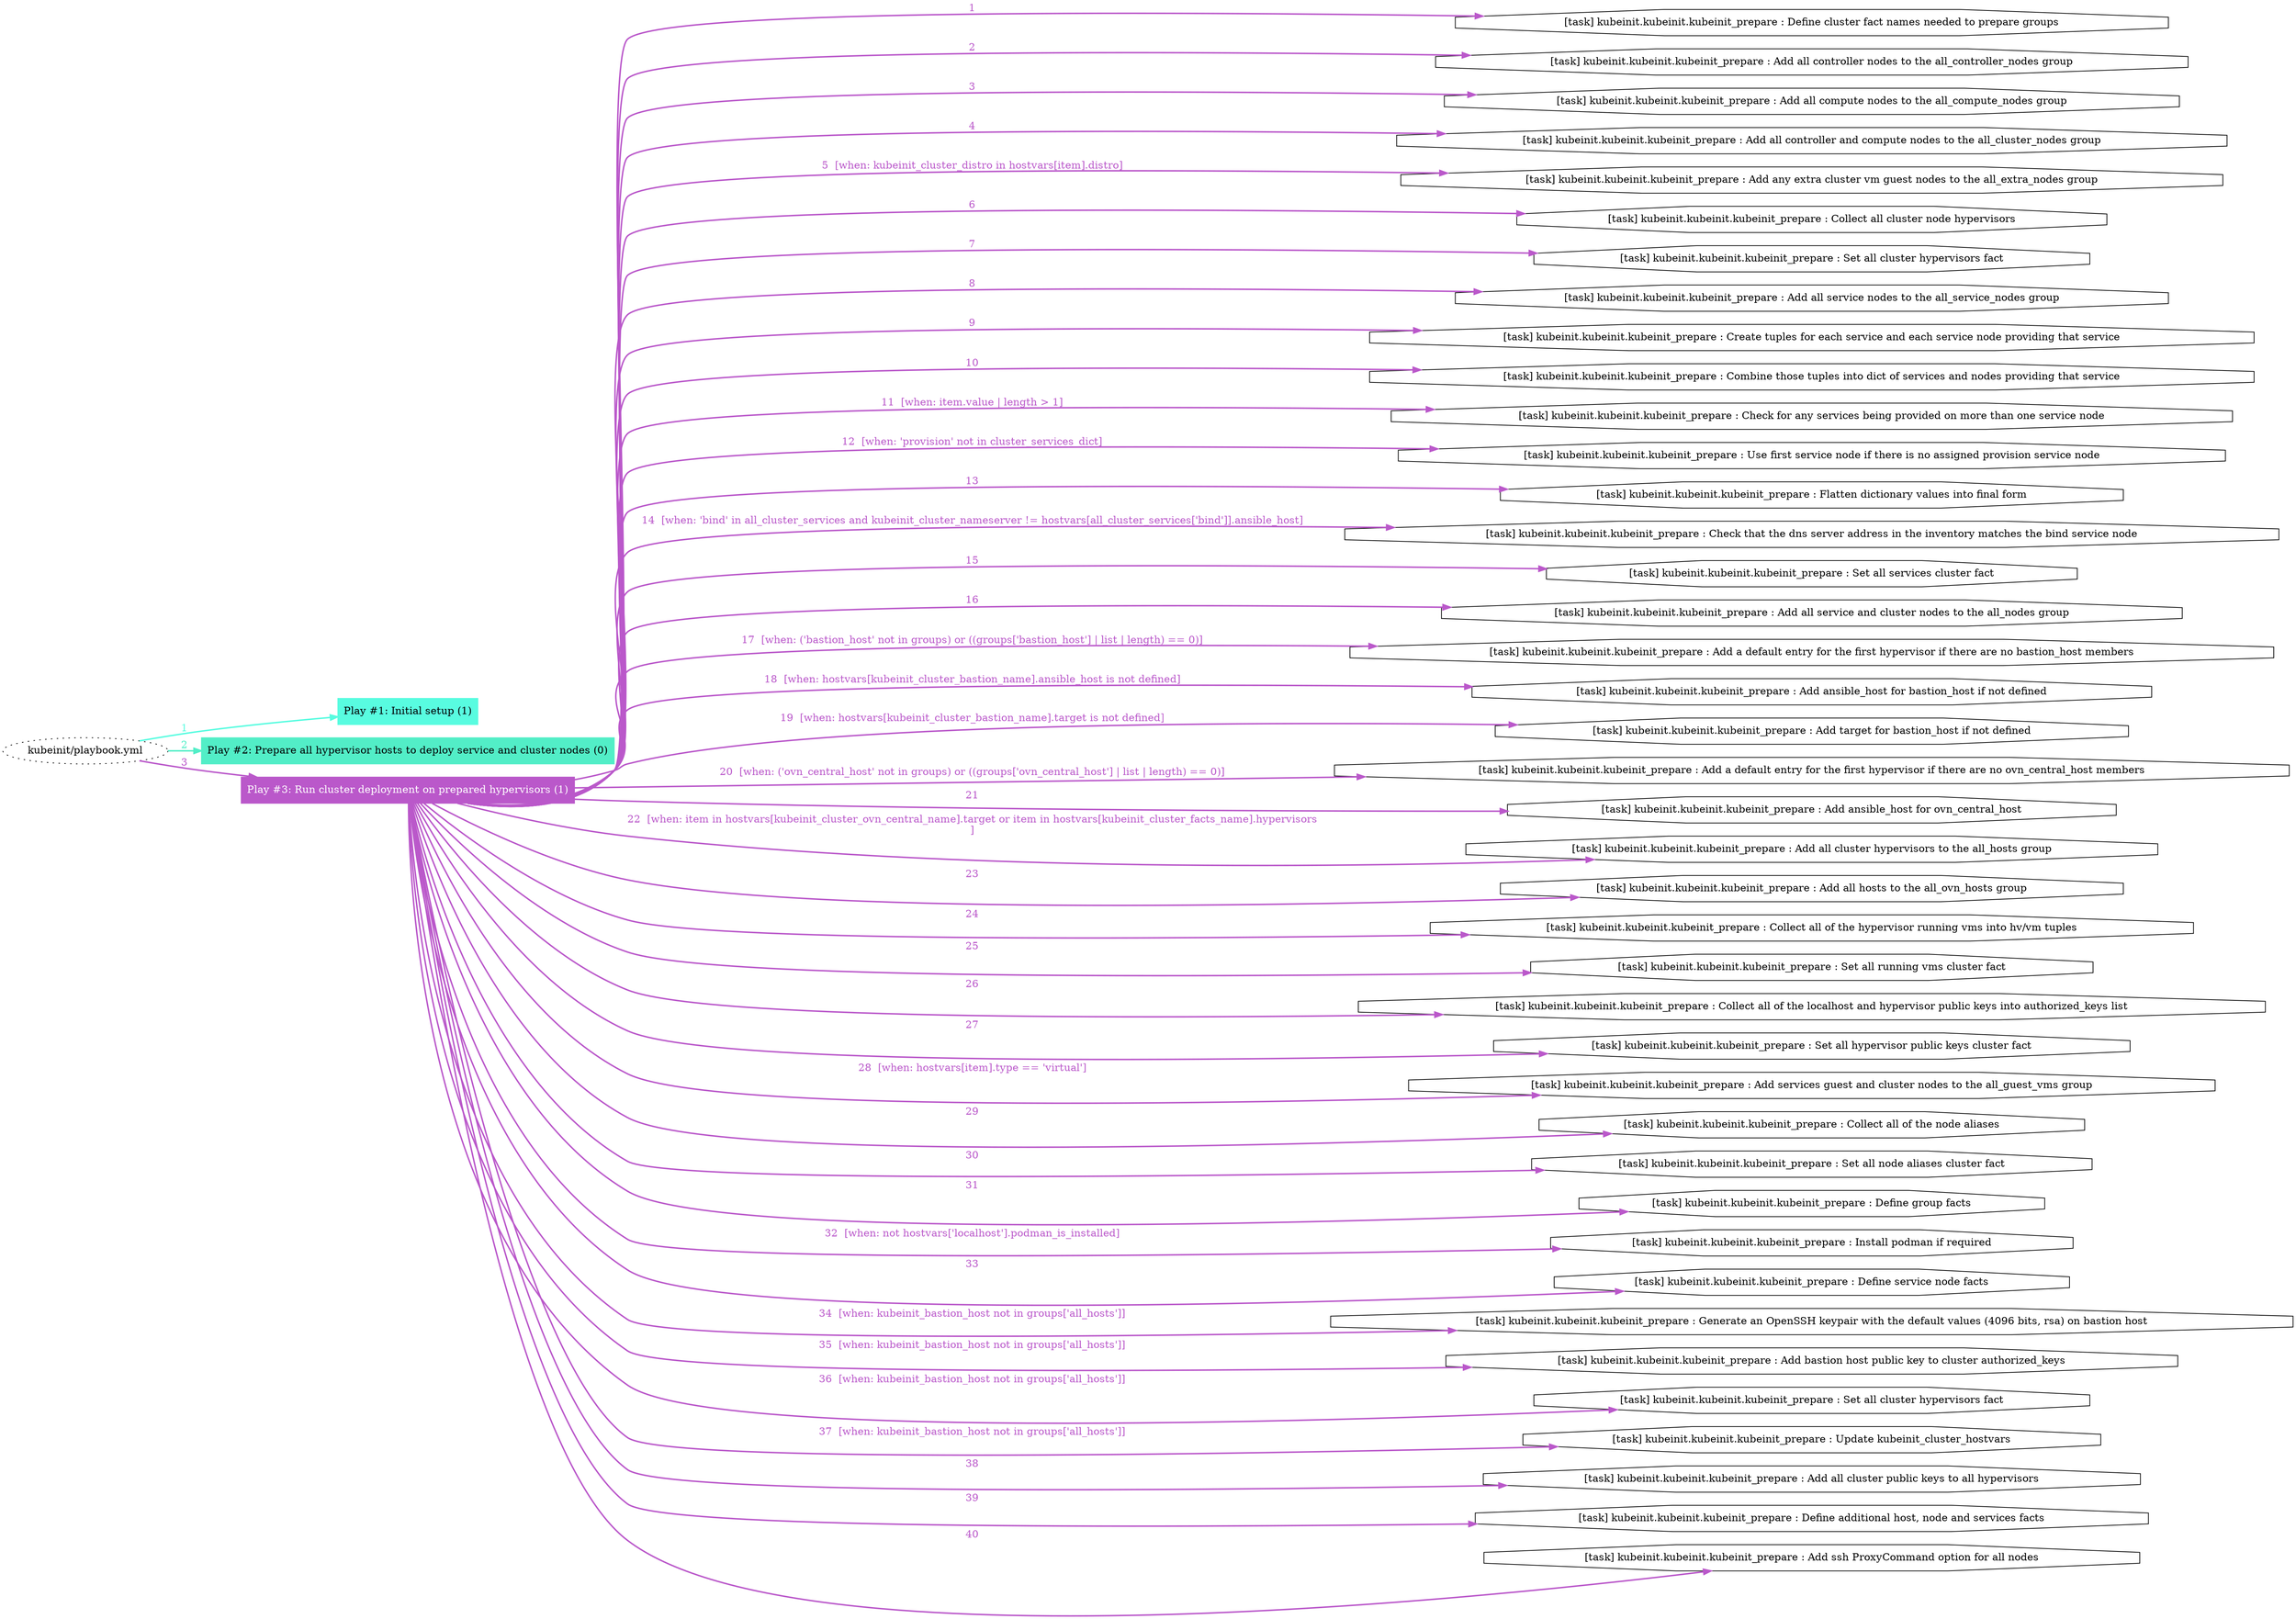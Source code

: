 digraph "kubeinit/playbook.yml "{
	graph [concentrate=true ordering=in rankdir=LR ratio=fill]
	edge [esep=5 sep=10]
	"kubeinit/playbook.yml" [id=root_node style=dotted]
	subgraph "Play #1: Initial setup (1) "{
		"Play #1: Initial setup (1)" [color="#58fce0" fontcolor="#000000" id="play_9d87fc3f-9ca8-4b8d-a60b-26a2716b6889" shape=box style=filled tooltip=localhost]
		"kubeinit/playbook.yml" -> "Play #1: Initial setup (1)" [label=1 color="#58fce0" fontcolor="#58fce0" id="edge_f6079c56-cef5-42ff-b4c5-922ecb9ab846" style=bold]
	}
	subgraph "Play #2: Prepare all hypervisor hosts to deploy service and cluster nodes (0) "{
		"Play #2: Prepare all hypervisor hosts to deploy service and cluster nodes (0)" [color="#52eec7" fontcolor="#000000" id="play_e0fd8253-4ecd-456f-ac27-df0a7f432c61" shape=box style=filled tooltip=""]
		"kubeinit/playbook.yml" -> "Play #2: Prepare all hypervisor hosts to deploy service and cluster nodes (0)" [label=2 color="#52eec7" fontcolor="#52eec7" id="edge_c254618b-462d-47d3-b19a-1aea5f65ee78" style=bold]
	}
	subgraph "Play #3: Run cluster deployment on prepared hypervisors (1) "{
		"Play #3: Run cluster deployment on prepared hypervisors (1)" [color="#ba58ca" fontcolor="#ffffff" id="play_697c192d-6521-4cec-b209-dcb2e49d69d4" shape=box style=filled tooltip=localhost]
		"kubeinit/playbook.yml" -> "Play #3: Run cluster deployment on prepared hypervisors (1)" [label=3 color="#ba58ca" fontcolor="#ba58ca" id="edge_33d8cbc8-4716-4487-a399-98336eccbc8f" style=bold]
		"task_4bec0ea3-3993-4064-aa0f-038f25d33b6b" [label="[task] kubeinit.kubeinit.kubeinit_prepare : Define cluster fact names needed to prepare groups" id="task_4bec0ea3-3993-4064-aa0f-038f25d33b6b" shape=octagon tooltip="[task] kubeinit.kubeinit.kubeinit_prepare : Define cluster fact names needed to prepare groups"]
		"Play #3: Run cluster deployment on prepared hypervisors (1)" -> "task_4bec0ea3-3993-4064-aa0f-038f25d33b6b" [label=1 color="#ba58ca" fontcolor="#ba58ca" id="edge_3293c229-01c1-4b58-b57b-74cf900c9ce7" style=bold]
		"task_9b8b0d3c-aa08-4155-bc2d-635fde8f7e14" [label="[task] kubeinit.kubeinit.kubeinit_prepare : Add all controller nodes to the all_controller_nodes group" id="task_9b8b0d3c-aa08-4155-bc2d-635fde8f7e14" shape=octagon tooltip="[task] kubeinit.kubeinit.kubeinit_prepare : Add all controller nodes to the all_controller_nodes group"]
		"Play #3: Run cluster deployment on prepared hypervisors (1)" -> "task_9b8b0d3c-aa08-4155-bc2d-635fde8f7e14" [label=2 color="#ba58ca" fontcolor="#ba58ca" id="edge_096a4231-e2b2-420e-8cca-f869908670d9" style=bold]
		"task_bd1108d4-d448-4a11-8d50-29eb47add0db" [label="[task] kubeinit.kubeinit.kubeinit_prepare : Add all compute nodes to the all_compute_nodes group" id="task_bd1108d4-d448-4a11-8d50-29eb47add0db" shape=octagon tooltip="[task] kubeinit.kubeinit.kubeinit_prepare : Add all compute nodes to the all_compute_nodes group"]
		"Play #3: Run cluster deployment on prepared hypervisors (1)" -> "task_bd1108d4-d448-4a11-8d50-29eb47add0db" [label=3 color="#ba58ca" fontcolor="#ba58ca" id="edge_54f5fd1e-e065-48a1-91c3-1d9982682d3f" style=bold]
		"task_c70b86d4-cb76-40d4-91d8-5c53f648104f" [label="[task] kubeinit.kubeinit.kubeinit_prepare : Add all controller and compute nodes to the all_cluster_nodes group" id="task_c70b86d4-cb76-40d4-91d8-5c53f648104f" shape=octagon tooltip="[task] kubeinit.kubeinit.kubeinit_prepare : Add all controller and compute nodes to the all_cluster_nodes group"]
		"Play #3: Run cluster deployment on prepared hypervisors (1)" -> "task_c70b86d4-cb76-40d4-91d8-5c53f648104f" [label=4 color="#ba58ca" fontcolor="#ba58ca" id="edge_8a0e0b91-b3a0-4366-8f15-7376d486aa0a" style=bold]
		"task_e79fbadd-9b53-45b5-bc84-ad5f5ba2f9be" [label="[task] kubeinit.kubeinit.kubeinit_prepare : Add any extra cluster vm guest nodes to the all_extra_nodes group" id="task_e79fbadd-9b53-45b5-bc84-ad5f5ba2f9be" shape=octagon tooltip="[task] kubeinit.kubeinit.kubeinit_prepare : Add any extra cluster vm guest nodes to the all_extra_nodes group"]
		"Play #3: Run cluster deployment on prepared hypervisors (1)" -> "task_e79fbadd-9b53-45b5-bc84-ad5f5ba2f9be" [label="5  [when: kubeinit_cluster_distro in hostvars[item].distro]" color="#ba58ca" fontcolor="#ba58ca" id="edge_f30cf3f1-2139-49f3-bee1-ae6471293f7d" style=bold]
		"task_41afc724-2757-433e-9330-a2bf7aab9077" [label="[task] kubeinit.kubeinit.kubeinit_prepare : Collect all cluster node hypervisors" id="task_41afc724-2757-433e-9330-a2bf7aab9077" shape=octagon tooltip="[task] kubeinit.kubeinit.kubeinit_prepare : Collect all cluster node hypervisors"]
		"Play #3: Run cluster deployment on prepared hypervisors (1)" -> "task_41afc724-2757-433e-9330-a2bf7aab9077" [label=6 color="#ba58ca" fontcolor="#ba58ca" id="edge_64b6ad1a-05b2-40b5-8f11-d5a4c8e7d7fc" style=bold]
		"task_10a14954-f087-415a-869a-b2fc0e378180" [label="[task] kubeinit.kubeinit.kubeinit_prepare : Set all cluster hypervisors fact" id="task_10a14954-f087-415a-869a-b2fc0e378180" shape=octagon tooltip="[task] kubeinit.kubeinit.kubeinit_prepare : Set all cluster hypervisors fact"]
		"Play #3: Run cluster deployment on prepared hypervisors (1)" -> "task_10a14954-f087-415a-869a-b2fc0e378180" [label=7 color="#ba58ca" fontcolor="#ba58ca" id="edge_a3945e7c-cd46-49b2-9bec-e0fd8bf52263" style=bold]
		"task_adfe53b5-752d-464d-b910-b5572c92f077" [label="[task] kubeinit.kubeinit.kubeinit_prepare : Add all service nodes to the all_service_nodes group" id="task_adfe53b5-752d-464d-b910-b5572c92f077" shape=octagon tooltip="[task] kubeinit.kubeinit.kubeinit_prepare : Add all service nodes to the all_service_nodes group"]
		"Play #3: Run cluster deployment on prepared hypervisors (1)" -> "task_adfe53b5-752d-464d-b910-b5572c92f077" [label=8 color="#ba58ca" fontcolor="#ba58ca" id="edge_71514965-527c-47a9-858a-d5babdc07978" style=bold]
		"task_8ffb8573-1c58-4cc5-8a29-6f1d5ca5aa01" [label="[task] kubeinit.kubeinit.kubeinit_prepare : Create tuples for each service and each service node providing that service" id="task_8ffb8573-1c58-4cc5-8a29-6f1d5ca5aa01" shape=octagon tooltip="[task] kubeinit.kubeinit.kubeinit_prepare : Create tuples for each service and each service node providing that service"]
		"Play #3: Run cluster deployment on prepared hypervisors (1)" -> "task_8ffb8573-1c58-4cc5-8a29-6f1d5ca5aa01" [label=9 color="#ba58ca" fontcolor="#ba58ca" id="edge_91ae34e8-59f7-4e18-a0ae-afe83e42f6c3" style=bold]
		"task_3a2ca39a-359b-4a0c-8fce-d67349eb7d45" [label="[task] kubeinit.kubeinit.kubeinit_prepare : Combine those tuples into dict of services and nodes providing that service" id="task_3a2ca39a-359b-4a0c-8fce-d67349eb7d45" shape=octagon tooltip="[task] kubeinit.kubeinit.kubeinit_prepare : Combine those tuples into dict of services and nodes providing that service"]
		"Play #3: Run cluster deployment on prepared hypervisors (1)" -> "task_3a2ca39a-359b-4a0c-8fce-d67349eb7d45" [label=10 color="#ba58ca" fontcolor="#ba58ca" id="edge_9482c792-2e39-4067-b8d0-1b47098b5254" style=bold]
		"task_eb8141a2-86bc-4d12-9d3a-400171cd7bd9" [label="[task] kubeinit.kubeinit.kubeinit_prepare : Check for any services being provided on more than one service node" id="task_eb8141a2-86bc-4d12-9d3a-400171cd7bd9" shape=octagon tooltip="[task] kubeinit.kubeinit.kubeinit_prepare : Check for any services being provided on more than one service node"]
		"Play #3: Run cluster deployment on prepared hypervisors (1)" -> "task_eb8141a2-86bc-4d12-9d3a-400171cd7bd9" [label="11  [when: item.value | length > 1]" color="#ba58ca" fontcolor="#ba58ca" id="edge_1019ba82-6a80-4899-8c61-91832bd955fd" style=bold]
		"task_6d62bb9b-e7b1-4a46-9b4e-d76232575eca" [label="[task] kubeinit.kubeinit.kubeinit_prepare : Use first service node if there is no assigned provision service node" id="task_6d62bb9b-e7b1-4a46-9b4e-d76232575eca" shape=octagon tooltip="[task] kubeinit.kubeinit.kubeinit_prepare : Use first service node if there is no assigned provision service node"]
		"Play #3: Run cluster deployment on prepared hypervisors (1)" -> "task_6d62bb9b-e7b1-4a46-9b4e-d76232575eca" [label="12  [when: 'provision' not in cluster_services_dict]" color="#ba58ca" fontcolor="#ba58ca" id="edge_ff1d74aa-aade-4e33-b144-a36ae69633d2" style=bold]
		"task_a2709793-334e-4e74-b69b-bd8583ae2aea" [label="[task] kubeinit.kubeinit.kubeinit_prepare : Flatten dictionary values into final form" id="task_a2709793-334e-4e74-b69b-bd8583ae2aea" shape=octagon tooltip="[task] kubeinit.kubeinit.kubeinit_prepare : Flatten dictionary values into final form"]
		"Play #3: Run cluster deployment on prepared hypervisors (1)" -> "task_a2709793-334e-4e74-b69b-bd8583ae2aea" [label=13 color="#ba58ca" fontcolor="#ba58ca" id="edge_d1362994-a6ec-4b63-beea-4e6bc6bac904" style=bold]
		"task_f7e9a3c9-5c6c-418c-8786-a20e88610d88" [label="[task] kubeinit.kubeinit.kubeinit_prepare : Check that the dns server address in the inventory matches the bind service node" id="task_f7e9a3c9-5c6c-418c-8786-a20e88610d88" shape=octagon tooltip="[task] kubeinit.kubeinit.kubeinit_prepare : Check that the dns server address in the inventory matches the bind service node"]
		"Play #3: Run cluster deployment on prepared hypervisors (1)" -> "task_f7e9a3c9-5c6c-418c-8786-a20e88610d88" [label="14  [when: 'bind' in all_cluster_services and kubeinit_cluster_nameserver != hostvars[all_cluster_services['bind']].ansible_host]" color="#ba58ca" fontcolor="#ba58ca" id="edge_da2a0e9f-e620-4a90-a254-85f746fe487c" style=bold]
		"task_19af2a5c-fed4-4a27-963d-63283eba4a9d" [label="[task] kubeinit.kubeinit.kubeinit_prepare : Set all services cluster fact" id="task_19af2a5c-fed4-4a27-963d-63283eba4a9d" shape=octagon tooltip="[task] kubeinit.kubeinit.kubeinit_prepare : Set all services cluster fact"]
		"Play #3: Run cluster deployment on prepared hypervisors (1)" -> "task_19af2a5c-fed4-4a27-963d-63283eba4a9d" [label=15 color="#ba58ca" fontcolor="#ba58ca" id="edge_ec56cf5f-0721-4dbc-b3a1-2ae2767dc9bd" style=bold]
		"task_56ff07f5-43e0-430f-aa62-6aec027bcb12" [label="[task] kubeinit.kubeinit.kubeinit_prepare : Add all service and cluster nodes to the all_nodes group" id="task_56ff07f5-43e0-430f-aa62-6aec027bcb12" shape=octagon tooltip="[task] kubeinit.kubeinit.kubeinit_prepare : Add all service and cluster nodes to the all_nodes group"]
		"Play #3: Run cluster deployment on prepared hypervisors (1)" -> "task_56ff07f5-43e0-430f-aa62-6aec027bcb12" [label=16 color="#ba58ca" fontcolor="#ba58ca" id="edge_2d1caae1-0368-4039-b01d-b65b6280fe67" style=bold]
		"task_f851ed36-5677-49f3-a6ea-c680c4302117" [label="[task] kubeinit.kubeinit.kubeinit_prepare : Add a default entry for the first hypervisor if there are no bastion_host members" id="task_f851ed36-5677-49f3-a6ea-c680c4302117" shape=octagon tooltip="[task] kubeinit.kubeinit.kubeinit_prepare : Add a default entry for the first hypervisor if there are no bastion_host members"]
		"Play #3: Run cluster deployment on prepared hypervisors (1)" -> "task_f851ed36-5677-49f3-a6ea-c680c4302117" [label="17  [when: ('bastion_host' not in groups) or ((groups['bastion_host'] | list | length) == 0)]" color="#ba58ca" fontcolor="#ba58ca" id="edge_ab14c476-de80-472c-a091-627ec6704e98" style=bold]
		"task_2156bd6b-aae0-4fc0-8272-521424975ae4" [label="[task] kubeinit.kubeinit.kubeinit_prepare : Add ansible_host for bastion_host if not defined" id="task_2156bd6b-aae0-4fc0-8272-521424975ae4" shape=octagon tooltip="[task] kubeinit.kubeinit.kubeinit_prepare : Add ansible_host for bastion_host if not defined"]
		"Play #3: Run cluster deployment on prepared hypervisors (1)" -> "task_2156bd6b-aae0-4fc0-8272-521424975ae4" [label="18  [when: hostvars[kubeinit_cluster_bastion_name].ansible_host is not defined]" color="#ba58ca" fontcolor="#ba58ca" id="edge_ad9870ba-5f8e-497f-8b1e-528bcfc8e04a" style=bold]
		"task_c8f8c726-206a-4aa9-baa6-300bc234925c" [label="[task] kubeinit.kubeinit.kubeinit_prepare : Add target for bastion_host if not defined" id="task_c8f8c726-206a-4aa9-baa6-300bc234925c" shape=octagon tooltip="[task] kubeinit.kubeinit.kubeinit_prepare : Add target for bastion_host if not defined"]
		"Play #3: Run cluster deployment on prepared hypervisors (1)" -> "task_c8f8c726-206a-4aa9-baa6-300bc234925c" [label="19  [when: hostvars[kubeinit_cluster_bastion_name].target is not defined]" color="#ba58ca" fontcolor="#ba58ca" id="edge_0d3cbfe9-80f4-4868-920b-3506b900a303" style=bold]
		"task_ea37ecec-e34c-4888-bf9c-2cd8ca620738" [label="[task] kubeinit.kubeinit.kubeinit_prepare : Add a default entry for the first hypervisor if there are no ovn_central_host members" id="task_ea37ecec-e34c-4888-bf9c-2cd8ca620738" shape=octagon tooltip="[task] kubeinit.kubeinit.kubeinit_prepare : Add a default entry for the first hypervisor if there are no ovn_central_host members"]
		"Play #3: Run cluster deployment on prepared hypervisors (1)" -> "task_ea37ecec-e34c-4888-bf9c-2cd8ca620738" [label="20  [when: ('ovn_central_host' not in groups) or ((groups['ovn_central_host'] | list | length) == 0)]" color="#ba58ca" fontcolor="#ba58ca" id="edge_37431b24-0c6b-4f11-b578-6d8cca4bcf66" style=bold]
		"task_297219a7-3082-4c5b-b2f6-7396d84cbf91" [label="[task] kubeinit.kubeinit.kubeinit_prepare : Add ansible_host for ovn_central_host" id="task_297219a7-3082-4c5b-b2f6-7396d84cbf91" shape=octagon tooltip="[task] kubeinit.kubeinit.kubeinit_prepare : Add ansible_host for ovn_central_host"]
		"Play #3: Run cluster deployment on prepared hypervisors (1)" -> "task_297219a7-3082-4c5b-b2f6-7396d84cbf91" [label=21 color="#ba58ca" fontcolor="#ba58ca" id="edge_19641e30-6962-4de9-b73c-f03bf9207bd2" style=bold]
		"task_75d85dfe-2f36-4108-929b-b442ae453856" [label="[task] kubeinit.kubeinit.kubeinit_prepare : Add all cluster hypervisors to the all_hosts group" id="task_75d85dfe-2f36-4108-929b-b442ae453856" shape=octagon tooltip="[task] kubeinit.kubeinit.kubeinit_prepare : Add all cluster hypervisors to the all_hosts group"]
		"Play #3: Run cluster deployment on prepared hypervisors (1)" -> "task_75d85dfe-2f36-4108-929b-b442ae453856" [label="22  [when: item in hostvars[kubeinit_cluster_ovn_central_name].target or item in hostvars[kubeinit_cluster_facts_name].hypervisors
]" color="#ba58ca" fontcolor="#ba58ca" id="edge_90018b02-b95e-48c0-8c9e-b925cf0bad45" style=bold]
		"task_62a8fde1-ce77-467b-bde5-cfb6a805c060" [label="[task] kubeinit.kubeinit.kubeinit_prepare : Add all hosts to the all_ovn_hosts group" id="task_62a8fde1-ce77-467b-bde5-cfb6a805c060" shape=octagon tooltip="[task] kubeinit.kubeinit.kubeinit_prepare : Add all hosts to the all_ovn_hosts group"]
		"Play #3: Run cluster deployment on prepared hypervisors (1)" -> "task_62a8fde1-ce77-467b-bde5-cfb6a805c060" [label=23 color="#ba58ca" fontcolor="#ba58ca" id="edge_ac10c066-85e7-45df-a7f8-6c6f159289e0" style=bold]
		"task_25eec514-6706-4b51-891f-5f8e70dfef39" [label="[task] kubeinit.kubeinit.kubeinit_prepare : Collect all of the hypervisor running vms into hv/vm tuples" id="task_25eec514-6706-4b51-891f-5f8e70dfef39" shape=octagon tooltip="[task] kubeinit.kubeinit.kubeinit_prepare : Collect all of the hypervisor running vms into hv/vm tuples"]
		"Play #3: Run cluster deployment on prepared hypervisors (1)" -> "task_25eec514-6706-4b51-891f-5f8e70dfef39" [label=24 color="#ba58ca" fontcolor="#ba58ca" id="edge_bdf8cd53-716a-4379-a68f-623a40cf4e73" style=bold]
		"task_3d871cd2-da5c-4ecf-bd0c-4b82234d3645" [label="[task] kubeinit.kubeinit.kubeinit_prepare : Set all running vms cluster fact" id="task_3d871cd2-da5c-4ecf-bd0c-4b82234d3645" shape=octagon tooltip="[task] kubeinit.kubeinit.kubeinit_prepare : Set all running vms cluster fact"]
		"Play #3: Run cluster deployment on prepared hypervisors (1)" -> "task_3d871cd2-da5c-4ecf-bd0c-4b82234d3645" [label=25 color="#ba58ca" fontcolor="#ba58ca" id="edge_cdf92231-f41c-4939-b151-3eaed2a5c233" style=bold]
		"task_6658c9cf-d034-4467-874a-13f901833416" [label="[task] kubeinit.kubeinit.kubeinit_prepare : Collect all of the localhost and hypervisor public keys into authorized_keys list" id="task_6658c9cf-d034-4467-874a-13f901833416" shape=octagon tooltip="[task] kubeinit.kubeinit.kubeinit_prepare : Collect all of the localhost and hypervisor public keys into authorized_keys list"]
		"Play #3: Run cluster deployment on prepared hypervisors (1)" -> "task_6658c9cf-d034-4467-874a-13f901833416" [label=26 color="#ba58ca" fontcolor="#ba58ca" id="edge_d76e04ef-bd87-4470-b7c9-de9be941af7c" style=bold]
		"task_058d1eaa-ea38-47c2-b2e4-c259215d1951" [label="[task] kubeinit.kubeinit.kubeinit_prepare : Set all hypervisor public keys cluster fact" id="task_058d1eaa-ea38-47c2-b2e4-c259215d1951" shape=octagon tooltip="[task] kubeinit.kubeinit.kubeinit_prepare : Set all hypervisor public keys cluster fact"]
		"Play #3: Run cluster deployment on prepared hypervisors (1)" -> "task_058d1eaa-ea38-47c2-b2e4-c259215d1951" [label=27 color="#ba58ca" fontcolor="#ba58ca" id="edge_da9644ad-e0c5-46b0-ab23-48150021c092" style=bold]
		"task_7036be8c-6298-4697-9217-4ce4ae66eb40" [label="[task] kubeinit.kubeinit.kubeinit_prepare : Add services guest and cluster nodes to the all_guest_vms group" id="task_7036be8c-6298-4697-9217-4ce4ae66eb40" shape=octagon tooltip="[task] kubeinit.kubeinit.kubeinit_prepare : Add services guest and cluster nodes to the all_guest_vms group"]
		"Play #3: Run cluster deployment on prepared hypervisors (1)" -> "task_7036be8c-6298-4697-9217-4ce4ae66eb40" [label="28  [when: hostvars[item].type == 'virtual']" color="#ba58ca" fontcolor="#ba58ca" id="edge_d87a4a03-11c7-4227-b170-ffe831b73d05" style=bold]
		"task_7b837389-222e-4105-a737-3a3da321160b" [label="[task] kubeinit.kubeinit.kubeinit_prepare : Collect all of the node aliases" id="task_7b837389-222e-4105-a737-3a3da321160b" shape=octagon tooltip="[task] kubeinit.kubeinit.kubeinit_prepare : Collect all of the node aliases"]
		"Play #3: Run cluster deployment on prepared hypervisors (1)" -> "task_7b837389-222e-4105-a737-3a3da321160b" [label=29 color="#ba58ca" fontcolor="#ba58ca" id="edge_cfb57132-587c-43cd-92b3-31ca2e39daa2" style=bold]
		"task_b89bf1e9-fc94-4c67-b8a2-076f0f3b1689" [label="[task] kubeinit.kubeinit.kubeinit_prepare : Set all node aliases cluster fact" id="task_b89bf1e9-fc94-4c67-b8a2-076f0f3b1689" shape=octagon tooltip="[task] kubeinit.kubeinit.kubeinit_prepare : Set all node aliases cluster fact"]
		"Play #3: Run cluster deployment on prepared hypervisors (1)" -> "task_b89bf1e9-fc94-4c67-b8a2-076f0f3b1689" [label=30 color="#ba58ca" fontcolor="#ba58ca" id="edge_d2d62e4d-4f49-4a23-ac25-fb4b234d6aa5" style=bold]
		"task_aeebd896-12d7-4662-9d25-8639519b3d23" [label="[task] kubeinit.kubeinit.kubeinit_prepare : Define group facts" id="task_aeebd896-12d7-4662-9d25-8639519b3d23" shape=octagon tooltip="[task] kubeinit.kubeinit.kubeinit_prepare : Define group facts"]
		"Play #3: Run cluster deployment on prepared hypervisors (1)" -> "task_aeebd896-12d7-4662-9d25-8639519b3d23" [label=31 color="#ba58ca" fontcolor="#ba58ca" id="edge_925d8abd-d4bc-4232-aeee-b0b39ad08e4b" style=bold]
		"task_662f3959-c8b4-4d3c-9232-d782491377ce" [label="[task] kubeinit.kubeinit.kubeinit_prepare : Install podman if required" id="task_662f3959-c8b4-4d3c-9232-d782491377ce" shape=octagon tooltip="[task] kubeinit.kubeinit.kubeinit_prepare : Install podman if required"]
		"Play #3: Run cluster deployment on prepared hypervisors (1)" -> "task_662f3959-c8b4-4d3c-9232-d782491377ce" [label="32  [when: not hostvars['localhost'].podman_is_installed]" color="#ba58ca" fontcolor="#ba58ca" id="edge_2181e683-600c-4f3e-92f0-c88380fce621" style=bold]
		"task_f5f03db1-2dc4-4dda-b152-c9140dcca630" [label="[task] kubeinit.kubeinit.kubeinit_prepare : Define service node facts" id="task_f5f03db1-2dc4-4dda-b152-c9140dcca630" shape=octagon tooltip="[task] kubeinit.kubeinit.kubeinit_prepare : Define service node facts"]
		"Play #3: Run cluster deployment on prepared hypervisors (1)" -> "task_f5f03db1-2dc4-4dda-b152-c9140dcca630" [label=33 color="#ba58ca" fontcolor="#ba58ca" id="edge_6b5890a8-78ac-419f-9be8-4e21be64de0f" style=bold]
		"task_d86dddb7-5a44-4bb5-8b5f-b66b4f880956" [label="[task] kubeinit.kubeinit.kubeinit_prepare : Generate an OpenSSH keypair with the default values (4096 bits, rsa) on bastion host" id="task_d86dddb7-5a44-4bb5-8b5f-b66b4f880956" shape=octagon tooltip="[task] kubeinit.kubeinit.kubeinit_prepare : Generate an OpenSSH keypair with the default values (4096 bits, rsa) on bastion host"]
		"Play #3: Run cluster deployment on prepared hypervisors (1)" -> "task_d86dddb7-5a44-4bb5-8b5f-b66b4f880956" [label="34  [when: kubeinit_bastion_host not in groups['all_hosts']]" color="#ba58ca" fontcolor="#ba58ca" id="edge_620a1eec-7601-473c-a377-c14b90d55360" style=bold]
		"task_f86d8661-0cd4-4728-8016-7959c2e8c40c" [label="[task] kubeinit.kubeinit.kubeinit_prepare : Add bastion host public key to cluster authorized_keys" id="task_f86d8661-0cd4-4728-8016-7959c2e8c40c" shape=octagon tooltip="[task] kubeinit.kubeinit.kubeinit_prepare : Add bastion host public key to cluster authorized_keys"]
		"Play #3: Run cluster deployment on prepared hypervisors (1)" -> "task_f86d8661-0cd4-4728-8016-7959c2e8c40c" [label="35  [when: kubeinit_bastion_host not in groups['all_hosts']]" color="#ba58ca" fontcolor="#ba58ca" id="edge_60311a1c-4ef8-4d7e-836f-71203f0f1ae8" style=bold]
		"task_6e4a9839-922c-40bf-a6ec-581558053d22" [label="[task] kubeinit.kubeinit.kubeinit_prepare : Set all cluster hypervisors fact" id="task_6e4a9839-922c-40bf-a6ec-581558053d22" shape=octagon tooltip="[task] kubeinit.kubeinit.kubeinit_prepare : Set all cluster hypervisors fact"]
		"Play #3: Run cluster deployment on prepared hypervisors (1)" -> "task_6e4a9839-922c-40bf-a6ec-581558053d22" [label="36  [when: kubeinit_bastion_host not in groups['all_hosts']]" color="#ba58ca" fontcolor="#ba58ca" id="edge_969bfe29-4611-43c5-9a42-7316c285f1b6" style=bold]
		"task_1095358a-2d41-4320-ae17-86db8c175463" [label="[task] kubeinit.kubeinit.kubeinit_prepare : Update kubeinit_cluster_hostvars" id="task_1095358a-2d41-4320-ae17-86db8c175463" shape=octagon tooltip="[task] kubeinit.kubeinit.kubeinit_prepare : Update kubeinit_cluster_hostvars"]
		"Play #3: Run cluster deployment on prepared hypervisors (1)" -> "task_1095358a-2d41-4320-ae17-86db8c175463" [label="37  [when: kubeinit_bastion_host not in groups['all_hosts']]" color="#ba58ca" fontcolor="#ba58ca" id="edge_9533645c-358c-4ddd-8261-862613d8181a" style=bold]
		"task_e87b02b9-1760-422c-a2cf-cf598a641c3e" [label="[task] kubeinit.kubeinit.kubeinit_prepare : Add all cluster public keys to all hypervisors" id="task_e87b02b9-1760-422c-a2cf-cf598a641c3e" shape=octagon tooltip="[task] kubeinit.kubeinit.kubeinit_prepare : Add all cluster public keys to all hypervisors"]
		"Play #3: Run cluster deployment on prepared hypervisors (1)" -> "task_e87b02b9-1760-422c-a2cf-cf598a641c3e" [label=38 color="#ba58ca" fontcolor="#ba58ca" id="edge_6c7e02fd-b602-4337-a459-4e76f60bbf98" style=bold]
		"task_0c552576-5e2b-4211-9997-ac0d637b4397" [label="[task] kubeinit.kubeinit.kubeinit_prepare : Define additional host, node and services facts" id="task_0c552576-5e2b-4211-9997-ac0d637b4397" shape=octagon tooltip="[task] kubeinit.kubeinit.kubeinit_prepare : Define additional host, node and services facts"]
		"Play #3: Run cluster deployment on prepared hypervisors (1)" -> "task_0c552576-5e2b-4211-9997-ac0d637b4397" [label=39 color="#ba58ca" fontcolor="#ba58ca" id="edge_fee62f76-1d28-4077-bfb8-f03043b3db9c" style=bold]
		"task_38ca33bd-f95f-4a91-a425-99637b9dfdf9" [label="[task] kubeinit.kubeinit.kubeinit_prepare : Add ssh ProxyCommand option for all nodes" id="task_38ca33bd-f95f-4a91-a425-99637b9dfdf9" shape=octagon tooltip="[task] kubeinit.kubeinit.kubeinit_prepare : Add ssh ProxyCommand option for all nodes"]
		"Play #3: Run cluster deployment on prepared hypervisors (1)" -> "task_38ca33bd-f95f-4a91-a425-99637b9dfdf9" [label=40 color="#ba58ca" fontcolor="#ba58ca" id="edge_40bdf916-0dfb-4efe-8417-00073e90f703" style=bold]
	}
}

